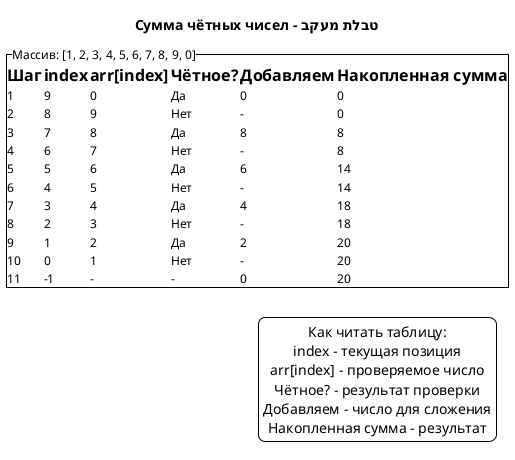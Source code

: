 @startuml
title טבלת מעקב - Сумма чётных чисел
skinparam backgroundColor white
skinparam {
    defaultFontSize 12
    defaultTextAlignment center
}

salt
{
    {^"Массив: [1, 2, 3, 4, 5, 6, 7, 8, 9, 0]"
    |= Шаг |= index |= arr[index] |= Чётное? |= Добавляем |= Накопленная сумма
    | 1 | 9 | 0 | Да | 0 | 0
    | 2 | 8 | 9 | Нет | - | 0
    | 3 | 7 | 8 | Да | 8 | 8
    | 4 | 6 | 7 | Нет | - | 8
    | 5 | 5 | 6 | Да | 6 | 14
    | 6 | 4 | 5 | Нет | - | 14
    | 7 | 3 | 4 | Да | 4 | 18
    | 8 | 2 | 3 | Нет | - | 18
    | 9 | 1 | 2 | Да | 2 | 20
    | 10 | 0 | 1 | Нет | - | 20
    | 11 | -1 | - | - | 0 | 20
    }
}

legend right
    Как читать таблицу:
    index - текущая позиция
    arr[index] - проверяемое число
    Чётное? - результат проверки
    Добавляем - число для сложения
    Накопленная сумма - результат
end legend

@enduml
